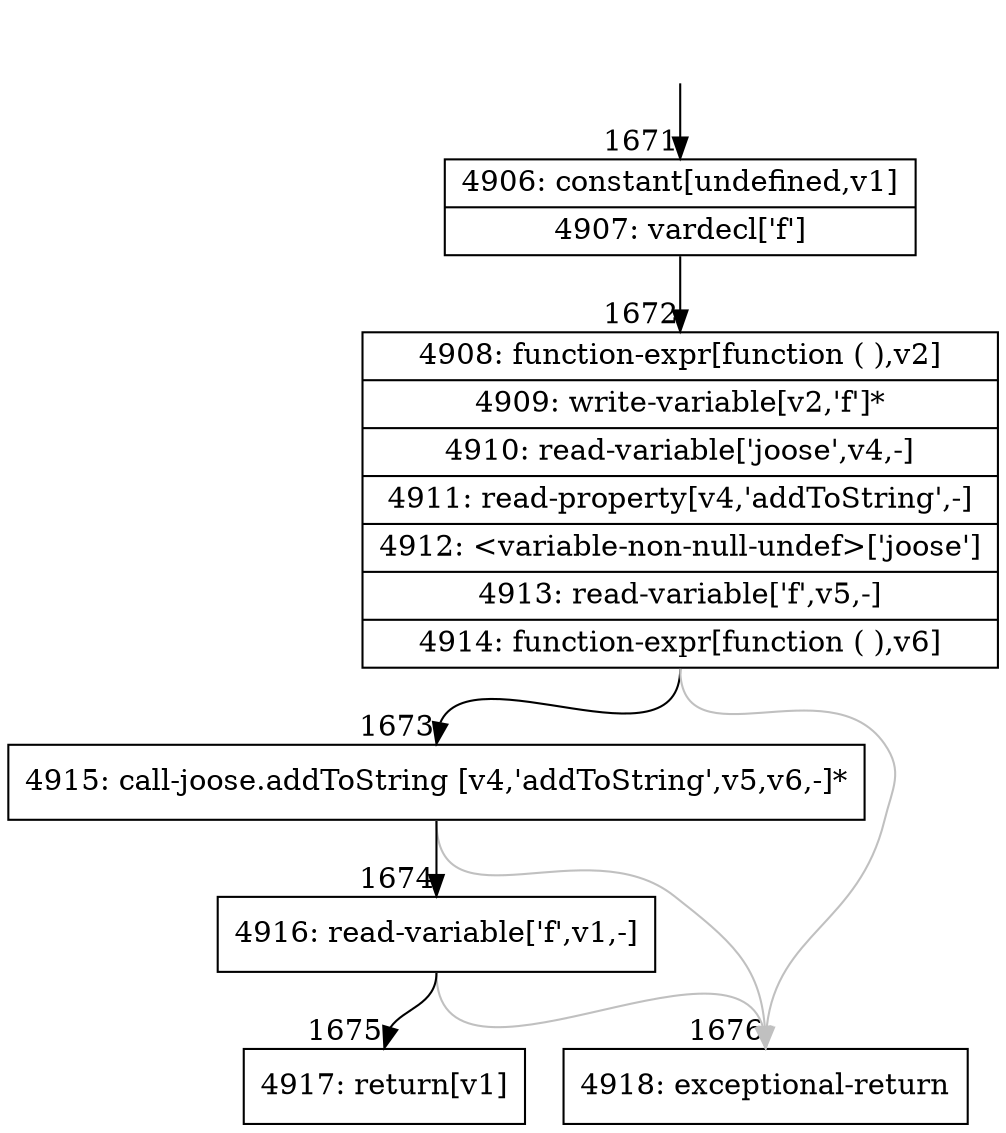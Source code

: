 digraph {
rankdir="TD"
BB_entry197[shape=none,label=""];
BB_entry197 -> BB1671 [tailport=s, headport=n, headlabel="    1671"]
BB1671 [shape=record label="{4906: constant[undefined,v1]|4907: vardecl['f']}" ] 
BB1671 -> BB1672 [tailport=s, headport=n, headlabel="      1672"]
BB1672 [shape=record label="{4908: function-expr[function ( ),v2]|4909: write-variable[v2,'f']*|4910: read-variable['joose',v4,-]|4911: read-property[v4,'addToString',-]|4912: \<variable-non-null-undef\>['joose']|4913: read-variable['f',v5,-]|4914: function-expr[function ( ),v6]}" ] 
BB1672 -> BB1673 [tailport=s, headport=n, headlabel="      1673"]
BB1672 -> BB1676 [tailport=s, headport=n, color=gray, headlabel="      1676"]
BB1673 [shape=record label="{4915: call-joose.addToString [v4,'addToString',v5,v6,-]*}" ] 
BB1673 -> BB1674 [tailport=s, headport=n, headlabel="      1674"]
BB1673 -> BB1676 [tailport=s, headport=n, color=gray]
BB1674 [shape=record label="{4916: read-variable['f',v1,-]}" ] 
BB1674 -> BB1675 [tailport=s, headport=n, headlabel="      1675"]
BB1674 -> BB1676 [tailport=s, headport=n, color=gray]
BB1675 [shape=record label="{4917: return[v1]}" ] 
BB1676 [shape=record label="{4918: exceptional-return}" ] 
//#$~ 1937
}
